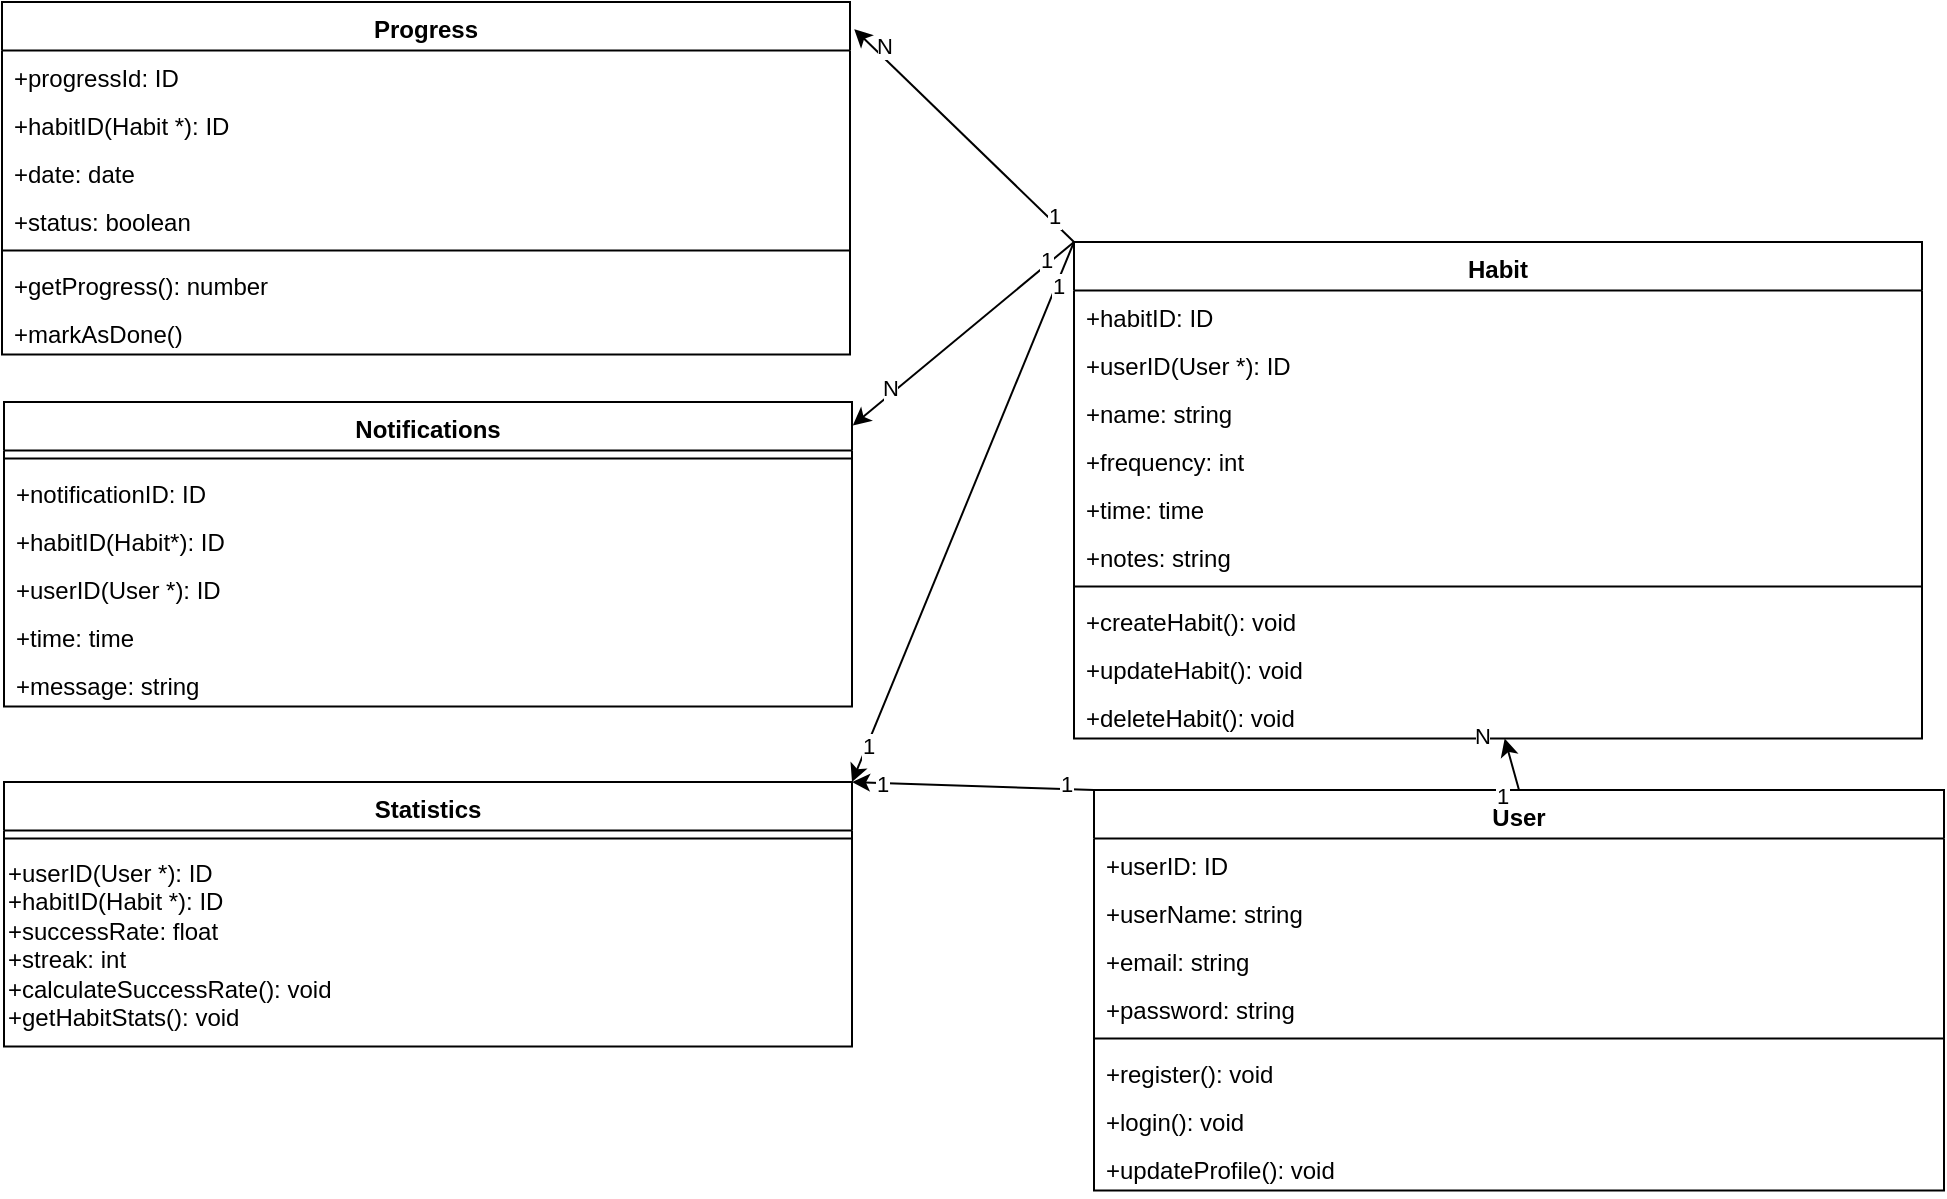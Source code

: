 <mxfile version="24.8.8">
  <diagram name="Сторінка-1" id="9JfugqKMtq0tZR8NDO9e">
    <mxGraphModel dx="772" dy="558" grid="1" gridSize="10" guides="1" tooltips="1" connect="1" arrows="1" fold="1" page="1" pageScale="1" pageWidth="827" pageHeight="1169" math="0" shadow="0">
      <root>
        <mxCell id="0" />
        <mxCell id="1" parent="0" />
        <mxCell id="2" value="Habit" style="swimlane;fontStyle=1;align=center;verticalAlign=top;childLayout=stackLayout;horizontal=1;startSize=24.259;horizontalStack=0;resizeParent=1;resizeParentMax=0;resizeLast=0;collapsible=0;marginBottom=0;" parent="1" vertex="1">
          <mxGeometry x="817" y="140" width="424" height="248.259" as="geometry" />
        </mxCell>
        <mxCell id="4" value="+habitID: ID" style="text;strokeColor=none;fillColor=none;align=left;verticalAlign=top;spacingLeft=4;spacingRight=4;overflow=hidden;rotatable=0;points=[[0,0.5],[1,0.5]];portConstraint=eastwest;" parent="2" vertex="1">
          <mxGeometry y="24.259" width="424" height="24" as="geometry" />
        </mxCell>
        <mxCell id="z0ePH1XQHNl0useYAgkh-36" value="+userID(User *): ID" style="text;strokeColor=none;fillColor=none;align=left;verticalAlign=top;spacingLeft=4;spacingRight=4;overflow=hidden;rotatable=0;points=[[0,0.5],[1,0.5]];portConstraint=eastwest;" vertex="1" parent="2">
          <mxGeometry y="48.259" width="424" height="24" as="geometry" />
        </mxCell>
        <mxCell id="5" value="+name: string" style="text;strokeColor=none;fillColor=none;align=left;verticalAlign=top;spacingLeft=4;spacingRight=4;overflow=hidden;rotatable=0;points=[[0,0.5],[1,0.5]];portConstraint=eastwest;" parent="2" vertex="1">
          <mxGeometry y="72.259" width="424" height="24" as="geometry" />
        </mxCell>
        <mxCell id="8" value="+frequency: int" style="text;strokeColor=none;fillColor=none;align=left;verticalAlign=top;spacingLeft=4;spacingRight=4;overflow=hidden;rotatable=0;points=[[0,0.5],[1,0.5]];portConstraint=eastwest;" parent="2" vertex="1">
          <mxGeometry y="96.259" width="424" height="24" as="geometry" />
        </mxCell>
        <mxCell id="z0ePH1XQHNl0useYAgkh-37" value="+time: time" style="text;strokeColor=none;fillColor=none;align=left;verticalAlign=top;spacingLeft=4;spacingRight=4;overflow=hidden;rotatable=0;points=[[0,0.5],[1,0.5]];portConstraint=eastwest;" vertex="1" parent="2">
          <mxGeometry y="120.259" width="424" height="24" as="geometry" />
        </mxCell>
        <mxCell id="z0ePH1XQHNl0useYAgkh-59" value="+notes: string" style="text;strokeColor=none;fillColor=none;align=left;verticalAlign=top;spacingLeft=4;spacingRight=4;overflow=hidden;rotatable=0;points=[[0,0.5],[1,0.5]];portConstraint=eastwest;" vertex="1" parent="2">
          <mxGeometry y="144.259" width="424" height="24" as="geometry" />
        </mxCell>
        <mxCell id="3" style="line;strokeWidth=1;fillColor=none;align=left;verticalAlign=middle;spacingTop=-1;spacingLeft=3;spacingRight=3;rotatable=0;labelPosition=right;points=[];portConstraint=eastwest;strokeColor=inherit;" parent="2" vertex="1">
          <mxGeometry y="168.259" width="424" height="8" as="geometry" />
        </mxCell>
        <mxCell id="6" value="+createHabit(): void" style="text;strokeColor=none;fillColor=none;align=left;verticalAlign=top;spacingLeft=4;spacingRight=4;overflow=hidden;rotatable=0;points=[[0,0.5],[1,0.5]];portConstraint=eastwest;" parent="2" vertex="1">
          <mxGeometry y="176.259" width="424" height="24" as="geometry" />
        </mxCell>
        <mxCell id="7" value="+updateHabit(): void" style="text;strokeColor=none;fillColor=none;align=left;verticalAlign=top;spacingLeft=4;spacingRight=4;overflow=hidden;rotatable=0;points=[[0,0.5],[1,0.5]];portConstraint=eastwest;" parent="2" vertex="1">
          <mxGeometry y="200.259" width="424" height="24" as="geometry" />
        </mxCell>
        <mxCell id="9" value="+deleteHabit(): void" style="text;strokeColor=none;fillColor=none;align=left;verticalAlign=top;spacingLeft=4;spacingRight=4;overflow=hidden;rotatable=0;points=[[0,0.5],[1,0.5]];portConstraint=eastwest;" parent="2" vertex="1">
          <mxGeometry y="224.259" width="424" height="24" as="geometry" />
        </mxCell>
        <mxCell id="11" value="User" style="swimlane;fontStyle=1;align=center;verticalAlign=top;childLayout=stackLayout;horizontal=1;startSize=24.259;horizontalStack=0;resizeParent=1;resizeParentMax=0;resizeLast=0;collapsible=0;marginBottom=0;" parent="1" vertex="1">
          <mxGeometry x="827" y="414" width="425" height="200.259" as="geometry" />
        </mxCell>
        <mxCell id="13" value="+userID: ID" style="text;strokeColor=none;fillColor=none;align=left;verticalAlign=top;spacingLeft=4;spacingRight=4;overflow=hidden;rotatable=0;points=[[0,0.5],[1,0.5]];portConstraint=eastwest;" parent="11" vertex="1">
          <mxGeometry y="24.259" width="425" height="24" as="geometry" />
        </mxCell>
        <mxCell id="14" value="+userName: string" style="text;strokeColor=none;fillColor=none;align=left;verticalAlign=top;spacingLeft=4;spacingRight=4;overflow=hidden;rotatable=0;points=[[0,0.5],[1,0.5]];portConstraint=eastwest;" parent="11" vertex="1">
          <mxGeometry y="48.259" width="425" height="24" as="geometry" />
        </mxCell>
        <mxCell id="15" value="+email: string" style="text;strokeColor=none;fillColor=none;align=left;verticalAlign=top;spacingLeft=4;spacingRight=4;overflow=hidden;rotatable=0;points=[[0,0.5],[1,0.5]];portConstraint=eastwest;" parent="11" vertex="1">
          <mxGeometry y="72.259" width="425" height="24" as="geometry" />
        </mxCell>
        <mxCell id="z0ePH1XQHNl0useYAgkh-39" value="+password: string&#xa;" style="text;strokeColor=none;fillColor=none;align=left;verticalAlign=top;spacingLeft=4;spacingRight=4;overflow=hidden;rotatable=0;points=[[0,0.5],[1,0.5]];portConstraint=eastwest;" vertex="1" parent="11">
          <mxGeometry y="96.259" width="425" height="24" as="geometry" />
        </mxCell>
        <mxCell id="12" style="line;strokeWidth=1;fillColor=none;align=left;verticalAlign=middle;spacingTop=-1;spacingLeft=3;spacingRight=3;rotatable=0;labelPosition=right;points=[];portConstraint=eastwest;strokeColor=inherit;" parent="11" vertex="1">
          <mxGeometry y="120.259" width="425" height="8" as="geometry" />
        </mxCell>
        <mxCell id="z0ePH1XQHNl0useYAgkh-56" value="+register(): void" style="text;strokeColor=none;fillColor=none;align=left;verticalAlign=top;spacingLeft=4;spacingRight=4;overflow=hidden;rotatable=0;points=[[0,0.5],[1,0.5]];portConstraint=eastwest;" vertex="1" parent="11">
          <mxGeometry y="128.259" width="425" height="24" as="geometry" />
        </mxCell>
        <mxCell id="z0ePH1XQHNl0useYAgkh-57" value="+login(): void" style="text;strokeColor=none;fillColor=none;align=left;verticalAlign=top;spacingLeft=4;spacingRight=4;overflow=hidden;rotatable=0;points=[[0,0.5],[1,0.5]];portConstraint=eastwest;" vertex="1" parent="11">
          <mxGeometry y="152.259" width="425" height="24" as="geometry" />
        </mxCell>
        <mxCell id="z0ePH1XQHNl0useYAgkh-58" value="+updateProfile(): void" style="text;strokeColor=none;fillColor=none;align=left;verticalAlign=top;spacingLeft=4;spacingRight=4;overflow=hidden;rotatable=0;points=[[0,0.5],[1,0.5]];portConstraint=eastwest;" vertex="1" parent="11">
          <mxGeometry y="176.259" width="425" height="24" as="geometry" />
        </mxCell>
        <mxCell id="Wm3_oPqiRV7XlbFkxsKW-50" value="Progress" style="swimlane;fontStyle=1;align=center;verticalAlign=top;childLayout=stackLayout;horizontal=1;startSize=24.259;horizontalStack=0;resizeParent=1;resizeParentMax=0;resizeLast=0;collapsible=0;marginBottom=0;" parent="1" vertex="1">
          <mxGeometry x="281" y="20" width="424" height="176.259" as="geometry" />
        </mxCell>
        <mxCell id="Wm3_oPqiRV7XlbFkxsKW-52" value="+progressId: ID" style="text;strokeColor=none;fillColor=none;align=left;verticalAlign=top;spacingLeft=4;spacingRight=4;overflow=hidden;rotatable=0;points=[[0,0.5],[1,0.5]];portConstraint=eastwest;" parent="Wm3_oPqiRV7XlbFkxsKW-50" vertex="1">
          <mxGeometry y="24.259" width="424" height="24" as="geometry" />
        </mxCell>
        <mxCell id="Wm3_oPqiRV7XlbFkxsKW-53" value="+habitID(Habit *): ID" style="text;strokeColor=none;fillColor=none;align=left;verticalAlign=top;spacingLeft=4;spacingRight=4;overflow=hidden;rotatable=0;points=[[0,0.5],[1,0.5]];portConstraint=eastwest;" parent="Wm3_oPqiRV7XlbFkxsKW-50" vertex="1">
          <mxGeometry y="48.259" width="424" height="24" as="geometry" />
        </mxCell>
        <mxCell id="Wm3_oPqiRV7XlbFkxsKW-54" value="+date: date" style="text;strokeColor=none;fillColor=none;align=left;verticalAlign=top;spacingLeft=4;spacingRight=4;overflow=hidden;rotatable=0;points=[[0,0.5],[1,0.5]];portConstraint=eastwest;" parent="Wm3_oPqiRV7XlbFkxsKW-50" vertex="1">
          <mxGeometry y="72.259" width="424" height="24" as="geometry" />
        </mxCell>
        <mxCell id="Wm3_oPqiRV7XlbFkxsKW-55" value="+status: boolean" style="text;strokeColor=none;fillColor=none;align=left;verticalAlign=top;spacingLeft=4;spacingRight=4;overflow=hidden;rotatable=0;points=[[0,0.5],[1,0.5]];portConstraint=eastwest;" parent="Wm3_oPqiRV7XlbFkxsKW-50" vertex="1">
          <mxGeometry y="96.259" width="424" height="24" as="geometry" />
        </mxCell>
        <mxCell id="Wm3_oPqiRV7XlbFkxsKW-51" style="line;strokeWidth=1;fillColor=none;align=left;verticalAlign=middle;spacingTop=-1;spacingLeft=3;spacingRight=3;rotatable=0;labelPosition=right;points=[];portConstraint=eastwest;strokeColor=inherit;" parent="Wm3_oPqiRV7XlbFkxsKW-50" vertex="1">
          <mxGeometry y="120.259" width="424" height="8" as="geometry" />
        </mxCell>
        <mxCell id="Wm3_oPqiRV7XlbFkxsKW-57" value="+getProgress(): number" style="text;strokeColor=none;fillColor=none;align=left;verticalAlign=top;spacingLeft=4;spacingRight=4;overflow=hidden;rotatable=0;points=[[0,0.5],[1,0.5]];portConstraint=eastwest;" parent="Wm3_oPqiRV7XlbFkxsKW-50" vertex="1">
          <mxGeometry y="128.259" width="424" height="24" as="geometry" />
        </mxCell>
        <mxCell id="z0ePH1XQHNl0useYAgkh-44" value="+markAsDone()" style="text;strokeColor=none;fillColor=none;align=left;verticalAlign=top;spacingLeft=4;spacingRight=4;overflow=hidden;rotatable=0;points=[[0,0.5],[1,0.5]];portConstraint=eastwest;" vertex="1" parent="Wm3_oPqiRV7XlbFkxsKW-50">
          <mxGeometry y="152.259" width="424" height="24" as="geometry" />
        </mxCell>
        <mxCell id="Wm3_oPqiRV7XlbFkxsKW-59" value="Notifications" style="swimlane;fontStyle=1;align=center;verticalAlign=top;childLayout=stackLayout;horizontal=1;startSize=24.259;horizontalStack=0;resizeParent=1;resizeParentMax=0;resizeLast=0;collapsible=0;marginBottom=0;" parent="1" vertex="1">
          <mxGeometry x="282" y="220" width="424" height="152.259" as="geometry" />
        </mxCell>
        <mxCell id="Wm3_oPqiRV7XlbFkxsKW-60" style="line;strokeWidth=1;fillColor=none;align=left;verticalAlign=middle;spacingTop=-1;spacingLeft=3;spacingRight=3;rotatable=0;labelPosition=right;points=[];portConstraint=eastwest;strokeColor=inherit;" parent="Wm3_oPqiRV7XlbFkxsKW-59" vertex="1">
          <mxGeometry y="24.259" width="424" height="8" as="geometry" />
        </mxCell>
        <mxCell id="Wm3_oPqiRV7XlbFkxsKW-61" value="+notificationID: ID" style="text;strokeColor=none;fillColor=none;align=left;verticalAlign=top;spacingLeft=4;spacingRight=4;overflow=hidden;rotatable=0;points=[[0,0.5],[1,0.5]];portConstraint=eastwest;" parent="Wm3_oPqiRV7XlbFkxsKW-59" vertex="1">
          <mxGeometry y="32.259" width="424" height="24" as="geometry" />
        </mxCell>
        <mxCell id="Wm3_oPqiRV7XlbFkxsKW-62" value="+habitID(Habit*): ID" style="text;strokeColor=none;fillColor=none;align=left;verticalAlign=top;spacingLeft=4;spacingRight=4;overflow=hidden;rotatable=0;points=[[0,0.5],[1,0.5]];portConstraint=eastwest;" parent="Wm3_oPqiRV7XlbFkxsKW-59" vertex="1">
          <mxGeometry y="56.259" width="424" height="24" as="geometry" />
        </mxCell>
        <mxCell id="Wm3_oPqiRV7XlbFkxsKW-63" value="+userID(User *): ID" style="text;strokeColor=none;fillColor=none;align=left;verticalAlign=top;spacingLeft=4;spacingRight=4;overflow=hidden;rotatable=0;points=[[0,0.5],[1,0.5]];portConstraint=eastwest;" parent="Wm3_oPqiRV7XlbFkxsKW-59" vertex="1">
          <mxGeometry y="80.259" width="424" height="24" as="geometry" />
        </mxCell>
        <mxCell id="Wm3_oPqiRV7XlbFkxsKW-64" value="+time: time" style="text;strokeColor=none;fillColor=none;align=left;verticalAlign=top;spacingLeft=4;spacingRight=4;overflow=hidden;rotatable=0;points=[[0,0.5],[1,0.5]];portConstraint=eastwest;" parent="Wm3_oPqiRV7XlbFkxsKW-59" vertex="1">
          <mxGeometry y="104.259" width="424" height="24" as="geometry" />
        </mxCell>
        <mxCell id="z0ePH1XQHNl0useYAgkh-38" value="+message: string" style="text;strokeColor=none;fillColor=none;align=left;verticalAlign=top;spacingLeft=4;spacingRight=4;overflow=hidden;rotatable=0;points=[[0,0.5],[1,0.5]];portConstraint=eastwest;" vertex="1" parent="Wm3_oPqiRV7XlbFkxsKW-59">
          <mxGeometry y="128.259" width="424" height="24" as="geometry" />
        </mxCell>
        <mxCell id="Wm3_oPqiRV7XlbFkxsKW-68" value="Statistics" style="swimlane;fontStyle=1;align=center;verticalAlign=top;childLayout=stackLayout;horizontal=1;startSize=24.259;horizontalStack=0;resizeParent=1;resizeParentMax=0;resizeLast=0;collapsible=0;marginBottom=0;" parent="1" vertex="1">
          <mxGeometry x="282" y="410" width="424" height="132.259" as="geometry" />
        </mxCell>
        <mxCell id="Wm3_oPqiRV7XlbFkxsKW-69" style="line;strokeWidth=1;fillColor=none;align=left;verticalAlign=middle;spacingTop=-1;spacingLeft=3;spacingRight=3;rotatable=0;labelPosition=right;points=[];portConstraint=eastwest;strokeColor=inherit;" parent="Wm3_oPqiRV7XlbFkxsKW-68" vertex="1">
          <mxGeometry y="24.259" width="424" height="8" as="geometry" />
        </mxCell>
        <mxCell id="Wm3_oPqiRV7XlbFkxsKW-78" value="+userID(User *): ID&#xa;+habitID(Habit *): ID&#xa;+successRate: float&#xa;+streak: int&#xa;+calculateSuccessRate(): void &#xa;+getHabitStats(): void" style="text;whiteSpace=wrap;" parent="Wm3_oPqiRV7XlbFkxsKW-68" vertex="1">
          <mxGeometry y="32.259" width="424" height="100" as="geometry" />
        </mxCell>
        <mxCell id="z0ePH1XQHNl0useYAgkh-30" value="" style="endArrow=classic;html=1;rounded=0;entryX=1.005;entryY=0.077;entryDx=0;entryDy=0;entryPerimeter=0;exitX=0;exitY=0;exitDx=0;exitDy=0;" edge="1" parent="1" source="2" target="Wm3_oPqiRV7XlbFkxsKW-50">
          <mxGeometry width="50" height="50" relative="1" as="geometry">
            <mxPoint x="480" y="320" as="sourcePoint" />
            <mxPoint x="530" y="270" as="targetPoint" />
          </mxGeometry>
        </mxCell>
        <mxCell id="z0ePH1XQHNl0useYAgkh-45" value="1" style="edgeLabel;html=1;align=center;verticalAlign=middle;resizable=0;points=[];" vertex="1" connectable="0" parent="z0ePH1XQHNl0useYAgkh-30">
          <mxGeometry x="-0.783" y="-2" relative="1" as="geometry">
            <mxPoint as="offset" />
          </mxGeometry>
        </mxCell>
        <mxCell id="z0ePH1XQHNl0useYAgkh-46" value="N" style="edgeLabel;html=1;align=center;verticalAlign=middle;resizable=0;points=[];" vertex="1" connectable="0" parent="z0ePH1XQHNl0useYAgkh-30">
          <mxGeometry x="0.796" y="-3" relative="1" as="geometry">
            <mxPoint x="1" as="offset" />
          </mxGeometry>
        </mxCell>
        <mxCell id="z0ePH1XQHNl0useYAgkh-33" value="" style="endArrow=classic;html=1;rounded=0;entryX=1.001;entryY=0.077;entryDx=0;entryDy=0;entryPerimeter=0;exitX=0;exitY=0;exitDx=0;exitDy=0;" edge="1" parent="1" source="2" target="Wm3_oPqiRV7XlbFkxsKW-59">
          <mxGeometry width="50" height="50" relative="1" as="geometry">
            <mxPoint x="813" y="277" as="sourcePoint" />
            <mxPoint x="717" y="45" as="targetPoint" />
          </mxGeometry>
        </mxCell>
        <mxCell id="z0ePH1XQHNl0useYAgkh-48" value="1" style="edgeLabel;html=1;align=center;verticalAlign=middle;resizable=0;points=[];" vertex="1" connectable="0" parent="z0ePH1XQHNl0useYAgkh-33">
          <mxGeometry x="-0.773" y="-3" relative="1" as="geometry">
            <mxPoint y="1" as="offset" />
          </mxGeometry>
        </mxCell>
        <mxCell id="z0ePH1XQHNl0useYAgkh-49" value="N" style="edgeLabel;html=1;align=center;verticalAlign=middle;resizable=0;points=[];" vertex="1" connectable="0" parent="z0ePH1XQHNl0useYAgkh-33">
          <mxGeometry x="0.632" y="-3" relative="1" as="geometry">
            <mxPoint as="offset" />
          </mxGeometry>
        </mxCell>
        <mxCell id="z0ePH1XQHNl0useYAgkh-35" value="" style="endArrow=classic;html=1;rounded=0;exitX=0.5;exitY=0;exitDx=0;exitDy=0;" edge="1" parent="1" source="11" target="9">
          <mxGeometry width="50" height="50" relative="1" as="geometry">
            <mxPoint x="710" y="490" as="sourcePoint" />
            <mxPoint x="1029" y="370" as="targetPoint" />
          </mxGeometry>
        </mxCell>
        <mxCell id="z0ePH1XQHNl0useYAgkh-54" value="1" style="edgeLabel;html=1;align=center;verticalAlign=middle;resizable=0;points=[];" vertex="1" connectable="0" parent="z0ePH1XQHNl0useYAgkh-35">
          <mxGeometry x="-0.476" relative="1" as="geometry">
            <mxPoint x="-7" y="9" as="offset" />
          </mxGeometry>
        </mxCell>
        <mxCell id="z0ePH1XQHNl0useYAgkh-55" value="N" style="edgeLabel;html=1;align=center;verticalAlign=middle;resizable=0;points=[];" vertex="1" connectable="0" parent="z0ePH1XQHNl0useYAgkh-35">
          <mxGeometry x="0.388" y="3" relative="1" as="geometry">
            <mxPoint x="-11" y="-10" as="offset" />
          </mxGeometry>
        </mxCell>
        <mxCell id="z0ePH1XQHNl0useYAgkh-42" value="" style="endArrow=classic;html=1;rounded=0;exitX=0;exitY=0;exitDx=0;exitDy=0;entryX=1;entryY=0;entryDx=0;entryDy=0;" edge="1" parent="1" source="2" target="Wm3_oPqiRV7XlbFkxsKW-68">
          <mxGeometry width="50" height="50" relative="1" as="geometry">
            <mxPoint x="716" y="494" as="sourcePoint" />
            <mxPoint x="820" y="286" as="targetPoint" />
          </mxGeometry>
        </mxCell>
        <mxCell id="z0ePH1XQHNl0useYAgkh-50" value="1" style="edgeLabel;html=1;align=center;verticalAlign=middle;resizable=0;points=[];" vertex="1" connectable="0" parent="z0ePH1XQHNl0useYAgkh-42">
          <mxGeometry x="-0.84" y="1" relative="1" as="geometry">
            <mxPoint as="offset" />
          </mxGeometry>
        </mxCell>
        <mxCell id="z0ePH1XQHNl0useYAgkh-51" value="1" style="edgeLabel;html=1;align=center;verticalAlign=middle;resizable=0;points=[];" vertex="1" connectable="0" parent="z0ePH1XQHNl0useYAgkh-42">
          <mxGeometry x="0.864" relative="1" as="geometry">
            <mxPoint as="offset" />
          </mxGeometry>
        </mxCell>
        <mxCell id="z0ePH1XQHNl0useYAgkh-43" value="" style="endArrow=classic;html=1;rounded=0;exitX=0;exitY=0;exitDx=0;exitDy=0;entryX=1;entryY=0;entryDx=0;entryDy=0;" edge="1" parent="1" source="11" target="Wm3_oPqiRV7XlbFkxsKW-68">
          <mxGeometry width="50" height="50" relative="1" as="geometry">
            <mxPoint x="1050" y="424" as="sourcePoint" />
            <mxPoint x="1041" y="374" as="targetPoint" />
          </mxGeometry>
        </mxCell>
        <mxCell id="z0ePH1XQHNl0useYAgkh-52" value="1" style="edgeLabel;html=1;align=center;verticalAlign=middle;resizable=0;points=[];" vertex="1" connectable="0" parent="z0ePH1XQHNl0useYAgkh-43">
          <mxGeometry x="-0.771" y="-3" relative="1" as="geometry">
            <mxPoint as="offset" />
          </mxGeometry>
        </mxCell>
        <mxCell id="z0ePH1XQHNl0useYAgkh-53" value="1" style="edgeLabel;html=1;align=center;verticalAlign=middle;resizable=0;points=[];" vertex="1" connectable="0" parent="z0ePH1XQHNl0useYAgkh-43">
          <mxGeometry x="0.758" relative="1" as="geometry">
            <mxPoint as="offset" />
          </mxGeometry>
        </mxCell>
      </root>
    </mxGraphModel>
  </diagram>
</mxfile>
